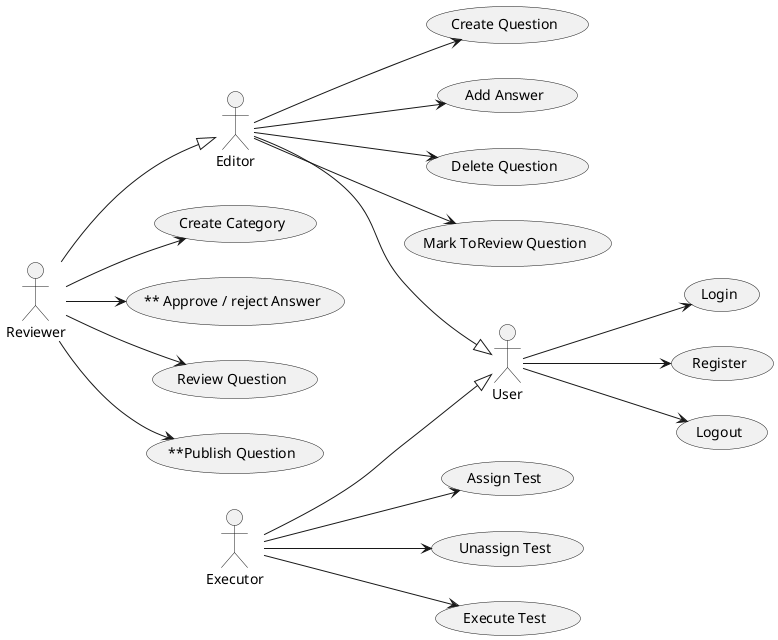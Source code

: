 @startuml useCases_app
left to right direction
actor User
actor Editor
actor Reviewer
usecase "Login" as login
usecase "Register" as register
usecase "Logout" as logout
usecase "Create Question" as createQ

usecase "Add Answer" as addAnswerQ
usecase "Delete Question" as deleteQ

usecase "Assign Test" as assignT
usecase "Unassign Test" as unassignT
usecase "Execute Test" as execT

usecase "Create Category" as createC
usecase "Mark ToReview Question" as markQ
usecase "** Approve / reject Answer" as approveRejectA
usecase "Review Question" as reviewQ
usecase "**Publish Question" as publishQ

Editor --|> User
Reviewer --|> Editor
Executor --|> User

Editor --> createQ
Editor --> addAnswerQ
Editor --> deleteQ
Editor --> markQ

User --> login
User --> register
User --> logout
Executor --> assignT
Executor --> unassignT
Executor --> execT

Reviewer --> createC
Reviewer --> approveRejectA
Reviewer --> reviewQ
Reviewer --> publishQ

@enduml